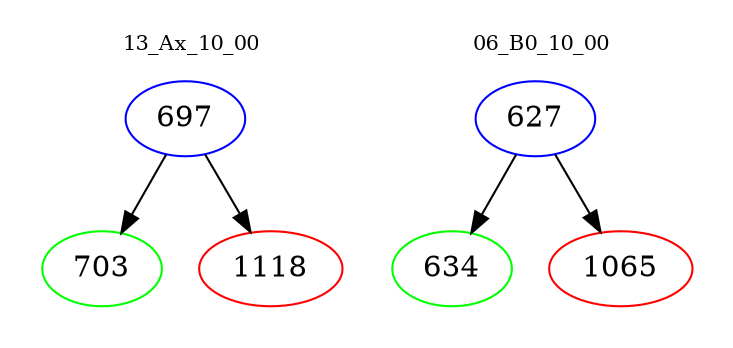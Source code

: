 digraph{
subgraph cluster_0 {
color = white
label = "13_Ax_10_00";
fontsize=10;
T0_697 [label="697", color="blue"]
T0_697 -> T0_703 [color="black"]
T0_703 [label="703", color="green"]
T0_697 -> T0_1118 [color="black"]
T0_1118 [label="1118", color="red"]
}
subgraph cluster_1 {
color = white
label = "06_B0_10_00";
fontsize=10;
T1_627 [label="627", color="blue"]
T1_627 -> T1_634 [color="black"]
T1_634 [label="634", color="green"]
T1_627 -> T1_1065 [color="black"]
T1_1065 [label="1065", color="red"]
}
}
